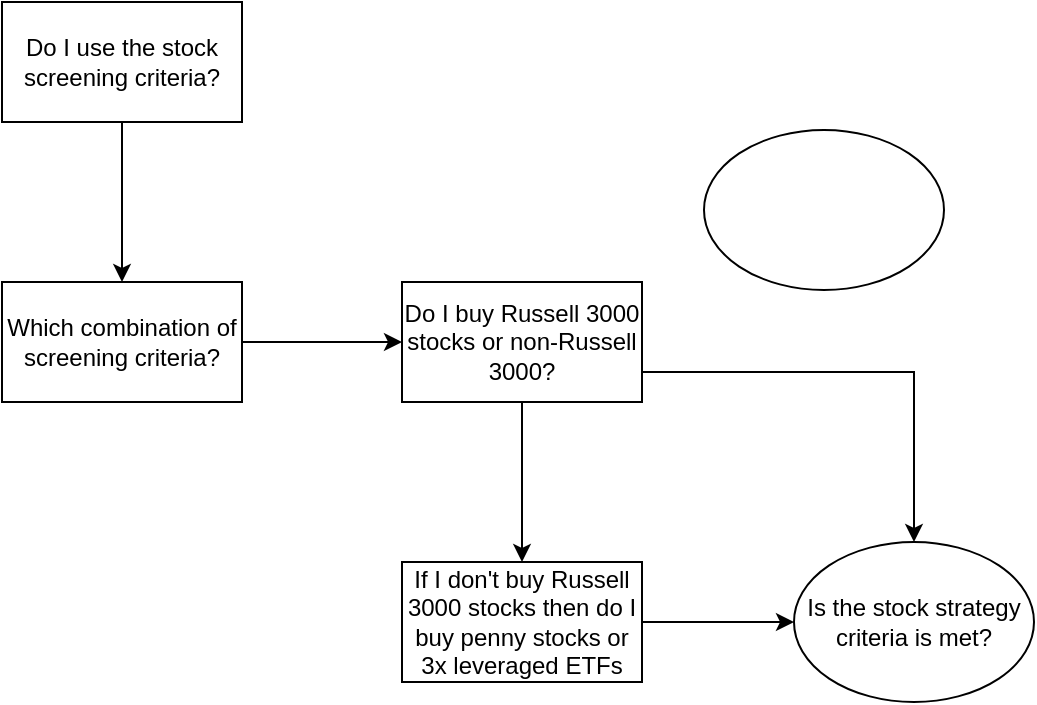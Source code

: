 <mxfile version="14.6.0" type="github">
  <diagram id="NCtk11fWi7Got1G6-L-_" name="Page-1">
    <mxGraphModel dx="1038" dy="620" grid="0" gridSize="10" guides="1" tooltips="1" connect="1" arrows="1" fold="1" page="1" pageScale="1" pageWidth="850" pageHeight="1100" math="0" shadow="0">
      <root>
        <mxCell id="0" />
        <mxCell id="1" parent="0" />
        <mxCell id="HVW_2JeXxIrShy90RYxK-3" value="" style="edgeStyle=orthogonalEdgeStyle;rounded=0;orthogonalLoop=1;jettySize=auto;html=1;" edge="1" parent="1" source="HVW_2JeXxIrShy90RYxK-1" target="HVW_2JeXxIrShy90RYxK-2">
          <mxGeometry relative="1" as="geometry" />
        </mxCell>
        <mxCell id="HVW_2JeXxIrShy90RYxK-1" value="Do I use the stock screening criteria?" style="rounded=0;whiteSpace=wrap;html=1;" vertex="1" parent="1">
          <mxGeometry x="116" y="164" width="120" height="60" as="geometry" />
        </mxCell>
        <mxCell id="HVW_2JeXxIrShy90RYxK-5" value="" style="edgeStyle=orthogonalEdgeStyle;rounded=0;orthogonalLoop=1;jettySize=auto;html=1;" edge="1" parent="1" source="HVW_2JeXxIrShy90RYxK-2" target="HVW_2JeXxIrShy90RYxK-4">
          <mxGeometry relative="1" as="geometry" />
        </mxCell>
        <mxCell id="HVW_2JeXxIrShy90RYxK-2" value="Which combination of screening criteria?" style="whiteSpace=wrap;html=1;rounded=0;" vertex="1" parent="1">
          <mxGeometry x="116" y="304" width="120" height="60" as="geometry" />
        </mxCell>
        <mxCell id="HVW_2JeXxIrShy90RYxK-7" value="" style="edgeStyle=orthogonalEdgeStyle;rounded=0;orthogonalLoop=1;jettySize=auto;html=1;" edge="1" parent="1" source="HVW_2JeXxIrShy90RYxK-4" target="HVW_2JeXxIrShy90RYxK-6">
          <mxGeometry relative="1" as="geometry" />
        </mxCell>
        <mxCell id="HVW_2JeXxIrShy90RYxK-10" style="edgeStyle=orthogonalEdgeStyle;rounded=0;orthogonalLoop=1;jettySize=auto;html=1;exitX=1;exitY=0.75;exitDx=0;exitDy=0;entryX=0.5;entryY=0;entryDx=0;entryDy=0;" edge="1" parent="1" source="HVW_2JeXxIrShy90RYxK-4" target="HVW_2JeXxIrShy90RYxK-12">
          <mxGeometry relative="1" as="geometry">
            <mxPoint x="546" y="444" as="targetPoint" />
          </mxGeometry>
        </mxCell>
        <mxCell id="HVW_2JeXxIrShy90RYxK-4" value="Do I buy Russell 3000 stocks or non-Russell 3000?" style="whiteSpace=wrap;html=1;rounded=0;" vertex="1" parent="1">
          <mxGeometry x="316" y="304" width="120" height="60" as="geometry" />
        </mxCell>
        <mxCell id="HVW_2JeXxIrShy90RYxK-9" value="" style="edgeStyle=orthogonalEdgeStyle;rounded=0;orthogonalLoop=1;jettySize=auto;html=1;" edge="1" parent="1" source="HVW_2JeXxIrShy90RYxK-6" target="HVW_2JeXxIrShy90RYxK-12">
          <mxGeometry relative="1" as="geometry">
            <mxPoint x="516" y="474" as="targetPoint" />
          </mxGeometry>
        </mxCell>
        <mxCell id="HVW_2JeXxIrShy90RYxK-6" value="If I don&#39;t buy Russell 3000 stocks then do I buy penny stocks or 3x leveraged ETFs" style="whiteSpace=wrap;html=1;rounded=0;" vertex="1" parent="1">
          <mxGeometry x="316" y="444" width="120" height="60" as="geometry" />
        </mxCell>
        <mxCell id="HVW_2JeXxIrShy90RYxK-11" value="" style="ellipse;whiteSpace=wrap;html=1;" vertex="1" parent="1">
          <mxGeometry x="467" y="228" width="120" height="80" as="geometry" />
        </mxCell>
        <mxCell id="HVW_2JeXxIrShy90RYxK-12" value="Is the stock strategy criteria is met?" style="ellipse;whiteSpace=wrap;html=1;" vertex="1" parent="1">
          <mxGeometry x="512" y="434" width="120" height="80" as="geometry" />
        </mxCell>
      </root>
    </mxGraphModel>
  </diagram>
</mxfile>
